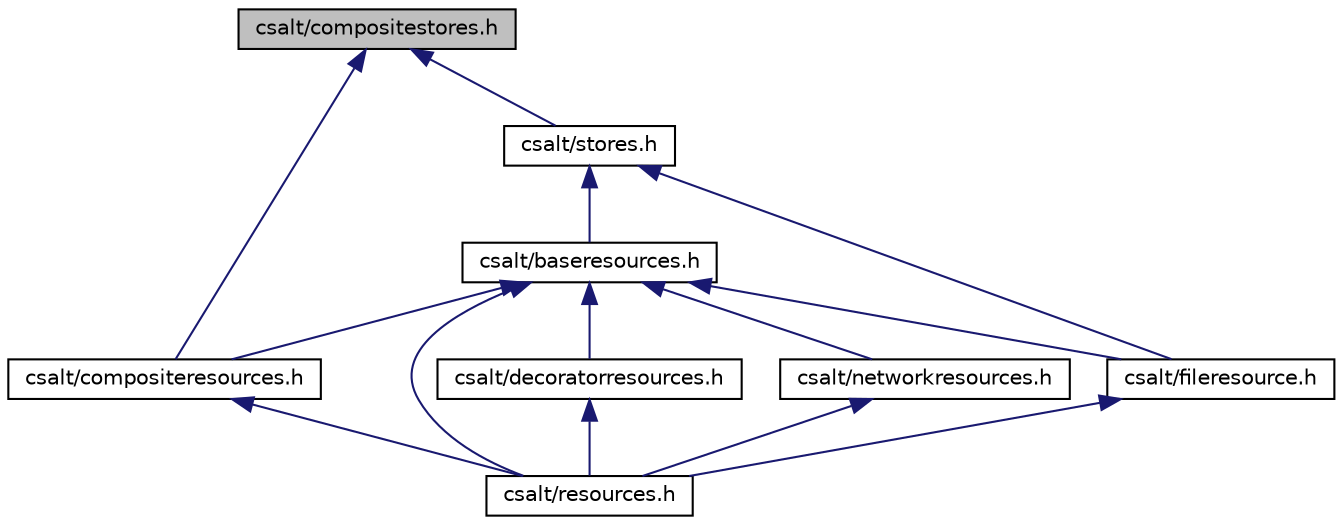 digraph "csalt/compositestores.h"
{
 // LATEX_PDF_SIZE
  edge [fontname="Helvetica",fontsize="10",labelfontname="Helvetica",labelfontsize="10"];
  node [fontname="Helvetica",fontsize="10",shape=record];
  Node1 [label="csalt/compositestores.h",height=0.2,width=0.4,color="black", fillcolor="grey75", style="filled", fontcolor="black",tooltip="This file provides stores which define relationships between stores. Examples include csalt_store_pai..."];
  Node1 -> Node2 [dir="back",color="midnightblue",fontsize="10",style="solid",fontname="Helvetica"];
  Node2 [label="csalt/compositeresources.h",height=0.2,width=0.4,color="black", fillcolor="white", style="filled",URL="$compositeresources_8h.html",tooltip="This file defines abstract resources, which allow you to define relationships between resources."];
  Node2 -> Node3 [dir="back",color="midnightblue",fontsize="10",style="solid",fontname="Helvetica"];
  Node3 [label="csalt/resources.h",height=0.2,width=0.4,color="black", fillcolor="white", style="filled",URL="$resources_8h_source.html",tooltip=" "];
  Node1 -> Node4 [dir="back",color="midnightblue",fontsize="10",style="solid",fontname="Helvetica"];
  Node4 [label="csalt/stores.h",height=0.2,width=0.4,color="black", fillcolor="white", style="filled",URL="$stores_8h_source.html",tooltip=" "];
  Node4 -> Node5 [dir="back",color="midnightblue",fontsize="10",style="solid",fontname="Helvetica"];
  Node5 [label="csalt/baseresources.h",height=0.2,width=0.4,color="black", fillcolor="white", style="filled",URL="$baseresources_8h.html",tooltip="Provides an interface for resources with lifetimes."];
  Node5 -> Node2 [dir="back",color="midnightblue",fontsize="10",style="solid",fontname="Helvetica"];
  Node5 -> Node6 [dir="back",color="midnightblue",fontsize="10",style="solid",fontname="Helvetica"];
  Node6 [label="csalt/decoratorresources.h",height=0.2,width=0.4,color="black", fillcolor="white", style="filled",URL="$decoratorresources_8h.html",tooltip="This file is responsible for providing decorator functions around csalt_resources."];
  Node6 -> Node3 [dir="back",color="midnightblue",fontsize="10",style="solid",fontname="Helvetica"];
  Node5 -> Node7 [dir="back",color="midnightblue",fontsize="10",style="solid",fontname="Helvetica"];
  Node7 [label="csalt/fileresource.h",height=0.2,width=0.4,color="black", fillcolor="white", style="filled",URL="$fileresource_8h.html",tooltip="Provides a wrapper around on-disk files for use with csalt_resource algorithms."];
  Node7 -> Node3 [dir="back",color="midnightblue",fontsize="10",style="solid",fontname="Helvetica"];
  Node5 -> Node8 [dir="back",color="midnightblue",fontsize="10",style="solid",fontname="Helvetica"];
  Node8 [label="csalt/networkresources.h",height=0.2,width=0.4,color="black", fillcolor="white", style="filled",URL="$networkresources_8h.html",tooltip="Provides resources for networking."];
  Node8 -> Node3 [dir="back",color="midnightblue",fontsize="10",style="solid",fontname="Helvetica"];
  Node5 -> Node3 [dir="back",color="midnightblue",fontsize="10",style="solid",fontname="Helvetica"];
  Node4 -> Node7 [dir="back",color="midnightblue",fontsize="10",style="solid",fontname="Helvetica"];
}
